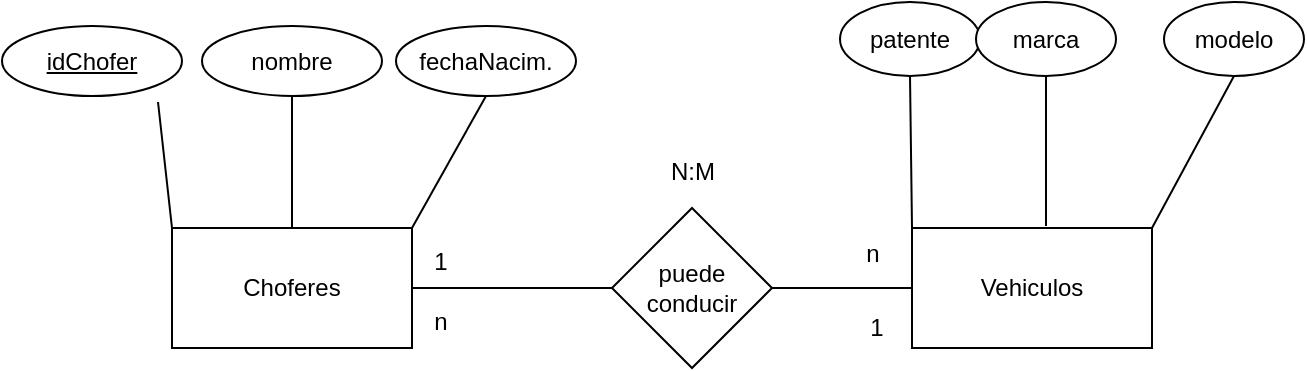 <mxfile version="24.7.7">
  <diagram name="Página-1" id="TBBgEe3Ka3k2Y2qMjduV">
    <mxGraphModel dx="1013" dy="1014" grid="0" gridSize="10" guides="1" tooltips="1" connect="1" arrows="1" fold="1" page="0" pageScale="1" pageWidth="827" pageHeight="1169" math="0" shadow="0">
      <root>
        <mxCell id="0" />
        <mxCell id="1" parent="0" />
        <mxCell id="YMho0JJOw_7N-HE18doq-2" value="Choferes" style="rounded=0;whiteSpace=wrap;html=1;" vertex="1" parent="1">
          <mxGeometry x="-17" y="85" width="120" height="60" as="geometry" />
        </mxCell>
        <mxCell id="YMho0JJOw_7N-HE18doq-5" value="Vehiculos" style="rounded=0;whiteSpace=wrap;html=1;" vertex="1" parent="1">
          <mxGeometry x="353" y="85" width="120" height="60" as="geometry" />
        </mxCell>
        <mxCell id="YMho0JJOw_7N-HE18doq-6" value="&lt;u&gt;idChofer&lt;/u&gt;" style="ellipse;whiteSpace=wrap;html=1;" vertex="1" parent="1">
          <mxGeometry x="-102" y="-16" width="90" height="35" as="geometry" />
        </mxCell>
        <mxCell id="YMho0JJOw_7N-HE18doq-7" value="nombre" style="ellipse;whiteSpace=wrap;html=1;" vertex="1" parent="1">
          <mxGeometry x="-2" y="-16" width="90" height="35" as="geometry" />
        </mxCell>
        <mxCell id="YMho0JJOw_7N-HE18doq-9" value="fechaNacim." style="ellipse;whiteSpace=wrap;html=1;" vertex="1" parent="1">
          <mxGeometry x="95" y="-16" width="90" height="35" as="geometry" />
        </mxCell>
        <mxCell id="YMho0JJOw_7N-HE18doq-13" value="" style="endArrow=none;html=1;rounded=0;entryX=0;entryY=0;entryDx=0;entryDy=0;" edge="1" parent="1" target="YMho0JJOw_7N-HE18doq-2">
          <mxGeometry width="50" height="50" relative="1" as="geometry">
            <mxPoint x="-24" y="22" as="sourcePoint" />
            <mxPoint x="44" y="85" as="targetPoint" />
          </mxGeometry>
        </mxCell>
        <mxCell id="YMho0JJOw_7N-HE18doq-16" value="" style="endArrow=none;html=1;rounded=0;exitX=0.5;exitY=1;exitDx=0;exitDy=0;entryX=0.5;entryY=0;entryDx=0;entryDy=0;" edge="1" parent="1" source="YMho0JJOw_7N-HE18doq-7" target="YMho0JJOw_7N-HE18doq-2">
          <mxGeometry width="50" height="50" relative="1" as="geometry">
            <mxPoint x="-14" y="32" as="sourcePoint" />
            <mxPoint x="54" y="95" as="targetPoint" />
          </mxGeometry>
        </mxCell>
        <mxCell id="YMho0JJOw_7N-HE18doq-18" value="" style="endArrow=none;html=1;rounded=0;entryX=1;entryY=0;entryDx=0;entryDy=0;exitX=0.5;exitY=1;exitDx=0;exitDy=0;" edge="1" parent="1" source="YMho0JJOw_7N-HE18doq-9" target="YMho0JJOw_7N-HE18doq-2">
          <mxGeometry width="50" height="50" relative="1" as="geometry">
            <mxPoint x="94" y="29" as="sourcePoint" />
            <mxPoint x="53" y="95" as="targetPoint" />
          </mxGeometry>
        </mxCell>
        <mxCell id="YMho0JJOw_7N-HE18doq-20" value="patente" style="ellipse;whiteSpace=wrap;html=1;" vertex="1" parent="1">
          <mxGeometry x="317" y="-28" width="70" height="37" as="geometry" />
        </mxCell>
        <mxCell id="YMho0JJOw_7N-HE18doq-25" value="" style="endArrow=none;html=1;rounded=0;entryX=0.5;entryY=1;entryDx=0;entryDy=0;exitX=0;exitY=0;exitDx=0;exitDy=0;" edge="1" parent="1" source="YMho0JJOw_7N-HE18doq-5" target="YMho0JJOw_7N-HE18doq-20">
          <mxGeometry width="50" height="50" relative="1" as="geometry">
            <mxPoint x="415" y="81" as="sourcePoint" />
            <mxPoint x="225" y="69" as="targetPoint" />
          </mxGeometry>
        </mxCell>
        <mxCell id="YMho0JJOw_7N-HE18doq-27" value="marca" style="ellipse;whiteSpace=wrap;html=1;" vertex="1" parent="1">
          <mxGeometry x="385" y="-28" width="70" height="37" as="geometry" />
        </mxCell>
        <mxCell id="YMho0JJOw_7N-HE18doq-28" value="modelo" style="ellipse;whiteSpace=wrap;html=1;" vertex="1" parent="1">
          <mxGeometry x="479" y="-28" width="70" height="37" as="geometry" />
        </mxCell>
        <mxCell id="YMho0JJOw_7N-HE18doq-31" value="" style="endArrow=none;html=1;rounded=0;entryX=0.5;entryY=1;entryDx=0;entryDy=0;" edge="1" parent="1" target="YMho0JJOw_7N-HE18doq-27">
          <mxGeometry width="50" height="50" relative="1" as="geometry">
            <mxPoint x="420" y="84" as="sourcePoint" />
            <mxPoint x="362" y="19" as="targetPoint" />
          </mxGeometry>
        </mxCell>
        <mxCell id="YMho0JJOw_7N-HE18doq-32" value="" style="endArrow=none;html=1;rounded=0;entryX=0.5;entryY=1;entryDx=0;entryDy=0;exitX=1;exitY=0;exitDx=0;exitDy=0;" edge="1" parent="1" source="YMho0JJOw_7N-HE18doq-5" target="YMho0JJOw_7N-HE18doq-28">
          <mxGeometry width="50" height="50" relative="1" as="geometry">
            <mxPoint x="435" y="101" as="sourcePoint" />
            <mxPoint x="444" y="19" as="targetPoint" />
          </mxGeometry>
        </mxCell>
        <mxCell id="YMho0JJOw_7N-HE18doq-35" value="puede&lt;div&gt;conducir&lt;/div&gt;" style="rhombus;whiteSpace=wrap;html=1;" vertex="1" parent="1">
          <mxGeometry x="203" y="75" width="80" height="80" as="geometry" />
        </mxCell>
        <mxCell id="YMho0JJOw_7N-HE18doq-36" value="" style="endArrow=none;html=1;rounded=0;entryX=0;entryY=0.5;entryDx=0;entryDy=0;exitX=1;exitY=0.5;exitDx=0;exitDy=0;" edge="1" parent="1" source="YMho0JJOw_7N-HE18doq-35" target="YMho0JJOw_7N-HE18doq-5">
          <mxGeometry width="50" height="50" relative="1" as="geometry">
            <mxPoint x="217" y="131" as="sourcePoint" />
            <mxPoint x="267" y="81" as="targetPoint" />
          </mxGeometry>
        </mxCell>
        <mxCell id="YMho0JJOw_7N-HE18doq-37" value="" style="endArrow=none;html=1;rounded=0;entryX=0;entryY=0.5;entryDx=0;entryDy=0;exitX=1;exitY=0.5;exitDx=0;exitDy=0;" edge="1" parent="1" source="YMho0JJOw_7N-HE18doq-2" target="YMho0JJOw_7N-HE18doq-35">
          <mxGeometry width="50" height="50" relative="1" as="geometry">
            <mxPoint x="217" y="131" as="sourcePoint" />
            <mxPoint x="267" y="81" as="targetPoint" />
          </mxGeometry>
        </mxCell>
        <mxCell id="YMho0JJOw_7N-HE18doq-39" value="1" style="text;html=1;align=center;verticalAlign=middle;resizable=0;points=[];autosize=1;strokeColor=none;fillColor=none;" vertex="1" parent="1">
          <mxGeometry x="104" y="89" width="25" height="26" as="geometry" />
        </mxCell>
        <mxCell id="YMho0JJOw_7N-HE18doq-40" value="n" style="text;html=1;align=center;verticalAlign=middle;resizable=0;points=[];autosize=1;strokeColor=none;fillColor=none;" vertex="1" parent="1">
          <mxGeometry x="320" y="85" width="25" height="26" as="geometry" />
        </mxCell>
        <mxCell id="YMho0JJOw_7N-HE18doq-42" value="1" style="text;html=1;align=center;verticalAlign=middle;resizable=0;points=[];autosize=1;strokeColor=none;fillColor=none;" vertex="1" parent="1">
          <mxGeometry x="322" y="122" width="25" height="26" as="geometry" />
        </mxCell>
        <mxCell id="YMho0JJOw_7N-HE18doq-43" value="n" style="text;html=1;align=center;verticalAlign=middle;resizable=0;points=[];autosize=1;strokeColor=none;fillColor=none;" vertex="1" parent="1">
          <mxGeometry x="104" y="119" width="25" height="26" as="geometry" />
        </mxCell>
        <mxCell id="YMho0JJOw_7N-HE18doq-45" value="N:M" style="text;html=1;align=center;verticalAlign=middle;resizable=0;points=[];autosize=1;strokeColor=none;fillColor=none;" vertex="1" parent="1">
          <mxGeometry x="223" y="44" width="40" height="26" as="geometry" />
        </mxCell>
      </root>
    </mxGraphModel>
  </diagram>
</mxfile>
